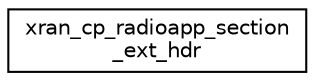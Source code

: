 digraph "Graphical Class Hierarchy"
{
 // LATEX_PDF_SIZE
  edge [fontname="Helvetica",fontsize="10",labelfontname="Helvetica",labelfontsize="10"];
  node [fontname="Helvetica",fontsize="10",shape=record];
  rankdir="LR";
  Node0 [label="xran_cp_radioapp_section\l_ext_hdr",height=0.2,width=0.4,color="black", fillcolor="white", style="filled",URL="$structxran__cp__radioapp__section__ext__hdr.html",tooltip=" "];
}
